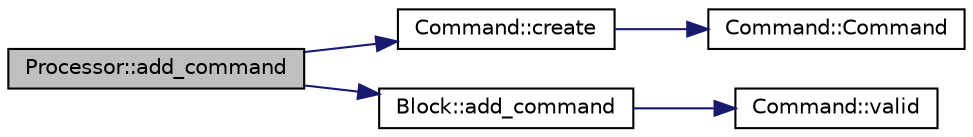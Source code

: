 digraph "Processor::add_command"
{
 // INTERACTIVE_SVG=YES
  edge [fontname="Helvetica",fontsize="10",labelfontname="Helvetica",labelfontsize="10"];
  node [fontname="Helvetica",fontsize="10",shape=record];
  rankdir="LR";
  Node1 [label="Processor::add_command",height=0.2,width=0.4,color="black", fillcolor="grey75", style="filled" fontcolor="black"];
  Node1 -> Node2 [color="midnightblue",fontsize="10",style="solid",fontname="Helvetica"];
  Node2 [label="Command::create",height=0.2,width=0.4,color="black", fillcolor="white", style="filled",URL="$class_command.html#aedae20bfe7d6f8146df9b1bf1bf16b3c"];
  Node2 -> Node3 [color="midnightblue",fontsize="10",style="solid",fontname="Helvetica"];
  Node3 [label="Command::Command",height=0.2,width=0.4,color="black", fillcolor="white", style="filled",URL="$class_command.html#aa7aaca4540b4b31dee517d352f7f0950"];
  Node1 -> Node4 [color="midnightblue",fontsize="10",style="solid",fontname="Helvetica"];
  Node4 [label="Block::add_command",height=0.2,width=0.4,color="black", fillcolor="white", style="filled",URL="$class_block.html#ac22f0eb78641fc6ec32e4979007f27a5"];
  Node4 -> Node5 [color="midnightblue",fontsize="10",style="solid",fontname="Helvetica"];
  Node5 [label="Command::valid",height=0.2,width=0.4,color="black", fillcolor="white", style="filled",URL="$class_command.html#a03fca257d85fc74bef2fa3ac7baf16dc"];
}
